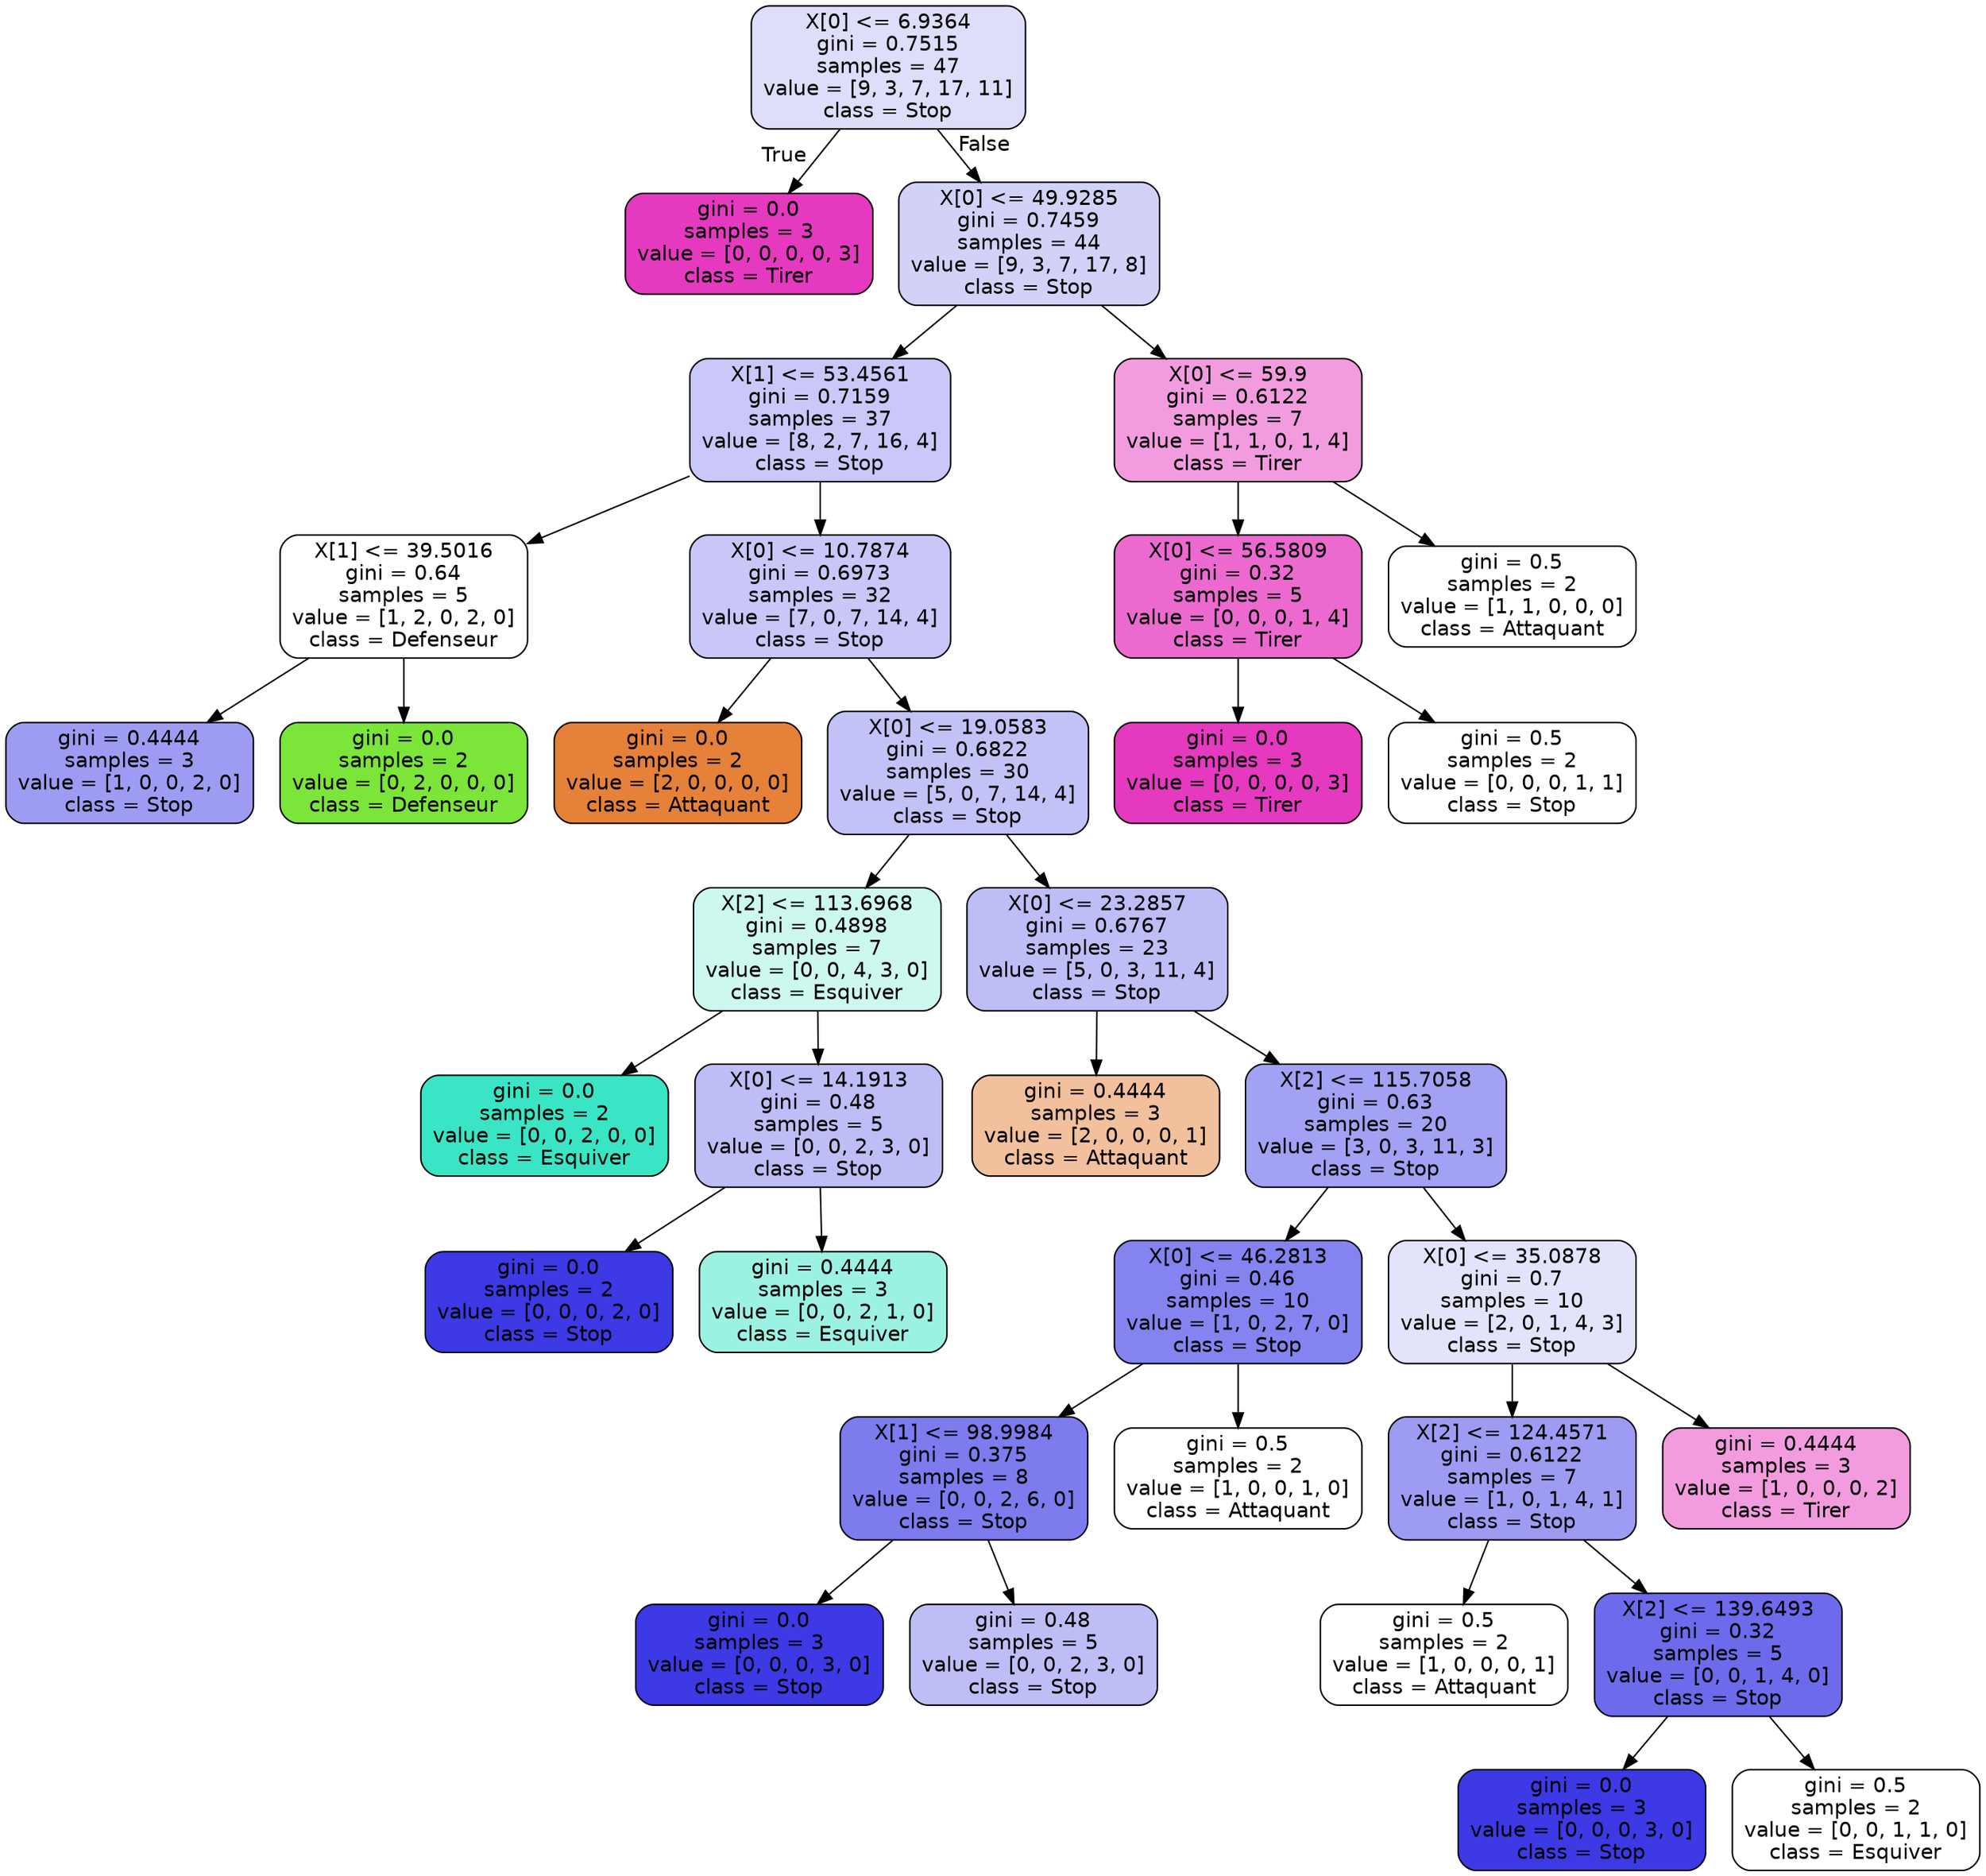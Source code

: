 digraph Tree {
node [shape=box, style="filled, rounded", color="black", fontname=helvetica] ;
edge [fontname=helvetica] ;
0 [label="X[0] <= 6.9364\ngini = 0.7515\nsamples = 47\nvalue = [9, 3, 7, 17, 11]\nclass = Stop", fillcolor="#3c39e52b"] ;
1 [label="gini = 0.0\nsamples = 3\nvalue = [0, 0, 0, 0, 3]\nclass = Tirer", fillcolor="#e539c0ff"] ;
0 -> 1 [labeldistance=2.5, labelangle=45, headlabel="True"] ;
2 [label="X[0] <= 49.9285\ngini = 0.7459\nsamples = 44\nvalue = [9, 3, 7, 17, 8]\nclass = Stop", fillcolor="#3c39e53a"] ;
0 -> 2 [labeldistance=2.5, labelangle=-45, headlabel="False"] ;
3 [label="X[1] <= 53.4561\ngini = 0.7159\nsamples = 37\nvalue = [8, 2, 7, 16, 4]\nclass = Stop", fillcolor="#3c39e546"] ;
2 -> 3 ;
4 [label="X[1] <= 39.5016\ngini = 0.64\nsamples = 5\nvalue = [1, 2, 0, 2, 0]\nclass = Defenseur", fillcolor="#7be53900"] ;
3 -> 4 ;
5 [label="gini = 0.4444\nsamples = 3\nvalue = [1, 0, 0, 2, 0]\nclass = Stop", fillcolor="#3c39e57f"] ;
4 -> 5 ;
6 [label="gini = 0.0\nsamples = 2\nvalue = [0, 2, 0, 0, 0]\nclass = Defenseur", fillcolor="#7be539ff"] ;
4 -> 6 ;
7 [label="X[0] <= 10.7874\ngini = 0.6973\nsamples = 32\nvalue = [7, 0, 7, 14, 4]\nclass = Stop", fillcolor="#3c39e547"] ;
3 -> 7 ;
8 [label="gini = 0.0\nsamples = 2\nvalue = [2, 0, 0, 0, 0]\nclass = Attaquant", fillcolor="#e58139ff"] ;
7 -> 8 ;
9 [label="X[0] <= 19.0583\ngini = 0.6822\nsamples = 30\nvalue = [5, 0, 7, 14, 4]\nclass = Stop", fillcolor="#3c39e54e"] ;
7 -> 9 ;
10 [label="X[2] <= 113.6968\ngini = 0.4898\nsamples = 7\nvalue = [0, 0, 4, 3, 0]\nclass = Esquiver", fillcolor="#39e5c540"] ;
9 -> 10 ;
11 [label="gini = 0.0\nsamples = 2\nvalue = [0, 0, 2, 0, 0]\nclass = Esquiver", fillcolor="#39e5c5ff"] ;
10 -> 11 ;
12 [label="X[0] <= 14.1913\ngini = 0.48\nsamples = 5\nvalue = [0, 0, 2, 3, 0]\nclass = Stop", fillcolor="#3c39e555"] ;
10 -> 12 ;
13 [label="gini = 0.0\nsamples = 2\nvalue = [0, 0, 0, 2, 0]\nclass = Stop", fillcolor="#3c39e5ff"] ;
12 -> 13 ;
14 [label="gini = 0.4444\nsamples = 3\nvalue = [0, 0, 2, 1, 0]\nclass = Esquiver", fillcolor="#39e5c57f"] ;
12 -> 14 ;
15 [label="X[0] <= 23.2857\ngini = 0.6767\nsamples = 23\nvalue = [5, 0, 3, 11, 4]\nclass = Stop", fillcolor="#3c39e555"] ;
9 -> 15 ;
16 [label="gini = 0.4444\nsamples = 3\nvalue = [2, 0, 0, 0, 1]\nclass = Attaquant", fillcolor="#e581397f"] ;
15 -> 16 ;
17 [label="X[2] <= 115.7058\ngini = 0.63\nsamples = 20\nvalue = [3, 0, 3, 11, 3]\nclass = Stop", fillcolor="#3c39e578"] ;
15 -> 17 ;
18 [label="X[0] <= 46.2813\ngini = 0.46\nsamples = 10\nvalue = [1, 0, 2, 7, 0]\nclass = Stop", fillcolor="#3c39e59f"] ;
17 -> 18 ;
19 [label="X[1] <= 98.9984\ngini = 0.375\nsamples = 8\nvalue = [0, 0, 2, 6, 0]\nclass = Stop", fillcolor="#3c39e5aa"] ;
18 -> 19 ;
20 [label="gini = 0.0\nsamples = 3\nvalue = [0, 0, 0, 3, 0]\nclass = Stop", fillcolor="#3c39e5ff"] ;
19 -> 20 ;
21 [label="gini = 0.48\nsamples = 5\nvalue = [0, 0, 2, 3, 0]\nclass = Stop", fillcolor="#3c39e555"] ;
19 -> 21 ;
22 [label="gini = 0.5\nsamples = 2\nvalue = [1, 0, 0, 1, 0]\nclass = Attaquant", fillcolor="#e5813900"] ;
18 -> 22 ;
23 [label="X[0] <= 35.0878\ngini = 0.7\nsamples = 10\nvalue = [2, 0, 1, 4, 3]\nclass = Stop", fillcolor="#3c39e524"] ;
17 -> 23 ;
24 [label="X[2] <= 124.4571\ngini = 0.6122\nsamples = 7\nvalue = [1, 0, 1, 4, 1]\nclass = Stop", fillcolor="#3c39e57f"] ;
23 -> 24 ;
25 [label="gini = 0.5\nsamples = 2\nvalue = [1, 0, 0, 0, 1]\nclass = Attaquant", fillcolor="#e5813900"] ;
24 -> 25 ;
26 [label="X[2] <= 139.6493\ngini = 0.32\nsamples = 5\nvalue = [0, 0, 1, 4, 0]\nclass = Stop", fillcolor="#3c39e5bf"] ;
24 -> 26 ;
27 [label="gini = 0.0\nsamples = 3\nvalue = [0, 0, 0, 3, 0]\nclass = Stop", fillcolor="#3c39e5ff"] ;
26 -> 27 ;
28 [label="gini = 0.5\nsamples = 2\nvalue = [0, 0, 1, 1, 0]\nclass = Esquiver", fillcolor="#39e5c500"] ;
26 -> 28 ;
29 [label="gini = 0.4444\nsamples = 3\nvalue = [1, 0, 0, 0, 2]\nclass = Tirer", fillcolor="#e539c07f"] ;
23 -> 29 ;
30 [label="X[0] <= 59.9\ngini = 0.6122\nsamples = 7\nvalue = [1, 1, 0, 1, 4]\nclass = Tirer", fillcolor="#e539c07f"] ;
2 -> 30 ;
31 [label="X[0] <= 56.5809\ngini = 0.32\nsamples = 5\nvalue = [0, 0, 0, 1, 4]\nclass = Tirer", fillcolor="#e539c0bf"] ;
30 -> 31 ;
32 [label="gini = 0.0\nsamples = 3\nvalue = [0, 0, 0, 0, 3]\nclass = Tirer", fillcolor="#e539c0ff"] ;
31 -> 32 ;
33 [label="gini = 0.5\nsamples = 2\nvalue = [0, 0, 0, 1, 1]\nclass = Stop", fillcolor="#3c39e500"] ;
31 -> 33 ;
34 [label="gini = 0.5\nsamples = 2\nvalue = [1, 1, 0, 0, 0]\nclass = Attaquant", fillcolor="#e5813900"] ;
30 -> 34 ;
}